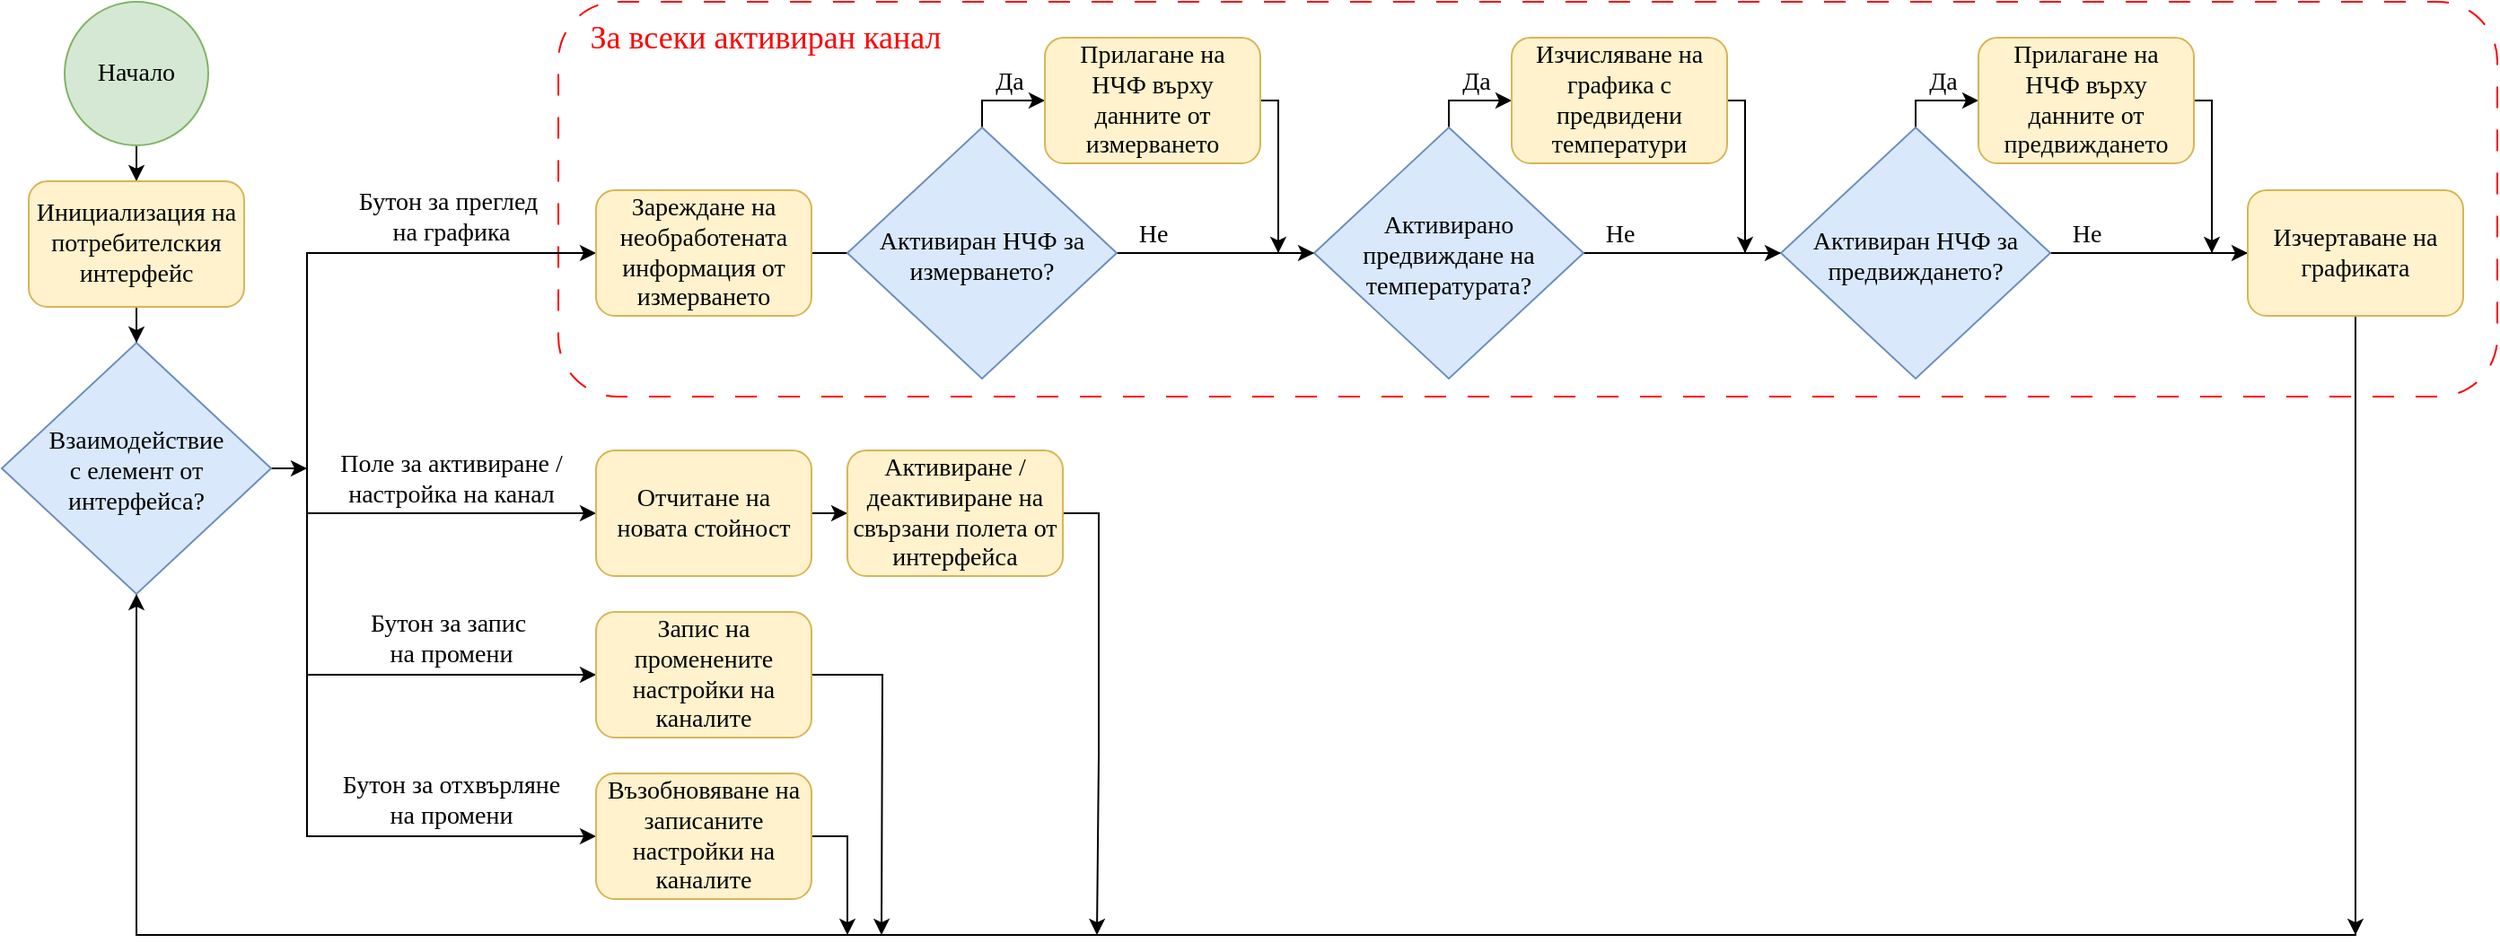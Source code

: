 <mxfile version="24.6.1" type="google">
  <diagram name="Page-1" id="pRJ9wv-TXC5aZPvmGpGn">
    <mxGraphModel grid="1" page="1" gridSize="10" guides="1" tooltips="1" connect="1" arrows="1" fold="1" pageScale="1" pageWidth="827" pageHeight="1169" math="0" shadow="0">
      <root>
        <mxCell id="0" />
        <mxCell id="1" parent="0" />
        <mxCell id="PCjDmUl9RRCxelBDHCm8-122" value="" style="rounded=1;whiteSpace=wrap;html=1;fontFamily=Times New Roman;fontSize=16;verticalAlign=top;fillColor=none;strokeColor=#FF0000;dashed=1;dashPattern=12 12;fontColor=#FF0000;align=left;" vertex="1" parent="1">
          <mxGeometry x="400" y="40" width="1080" height="220" as="geometry" />
        </mxCell>
        <mxCell id="PCjDmUl9RRCxelBDHCm8-1" style="edgeStyle=orthogonalEdgeStyle;rounded=0;orthogonalLoop=1;jettySize=auto;html=1;entryX=0.5;entryY=0;entryDx=0;entryDy=0;" edge="1" parent="1" source="PCjDmUl9RRCxelBDHCm8-2" target="PCjDmUl9RRCxelBDHCm8-4">
          <mxGeometry relative="1" as="geometry" />
        </mxCell>
        <mxCell id="PCjDmUl9RRCxelBDHCm8-2" value="&lt;font style=&quot;font-size: 14px;&quot;&gt;Начало&lt;/font&gt;" style="ellipse;whiteSpace=wrap;html=1;fontFamily=Times New Roman;fontSize=14;fillColor=#d5e8d4;strokeColor=#82b366;" vertex="1" parent="1">
          <mxGeometry x="125" y="40" width="80" height="80" as="geometry" />
        </mxCell>
        <mxCell id="PCjDmUl9RRCxelBDHCm8-3" style="edgeStyle=orthogonalEdgeStyle;rounded=0;orthogonalLoop=1;jettySize=auto;html=1;entryX=0.5;entryY=0;entryDx=0;entryDy=0;" edge="1" parent="1" source="PCjDmUl9RRCxelBDHCm8-4" target="PCjDmUl9RRCxelBDHCm8-12">
          <mxGeometry relative="1" as="geometry" />
        </mxCell>
        <mxCell id="PCjDmUl9RRCxelBDHCm8-4" value="Инициализация на потребителския интерфейс" style="rounded=1;whiteSpace=wrap;html=1;fontFamily=Times New Roman;fontSize=14;fillColor=#fff2cc;strokeColor=#d6b656;" vertex="1" parent="1">
          <mxGeometry x="105" y="140" width="120" height="70" as="geometry" />
        </mxCell>
        <mxCell id="PCjDmUl9RRCxelBDHCm8-110" style="edgeStyle=orthogonalEdgeStyle;rounded=0;orthogonalLoop=1;jettySize=auto;html=1;entryX=0;entryY=0.5;entryDx=0;entryDy=0;" edge="1" parent="1" source="PCjDmUl9RRCxelBDHCm8-12" target="PCjDmUl9RRCxelBDHCm8-63">
          <mxGeometry relative="1" as="geometry">
            <Array as="points">
              <mxPoint x="260" y="300" />
              <mxPoint x="260" y="325" />
            </Array>
          </mxGeometry>
        </mxCell>
        <mxCell id="PCjDmUl9RRCxelBDHCm8-111" style="edgeStyle=orthogonalEdgeStyle;rounded=0;orthogonalLoop=1;jettySize=auto;html=1;entryX=0;entryY=0.5;entryDx=0;entryDy=0;" edge="1" parent="1" source="PCjDmUl9RRCxelBDHCm8-12" target="PCjDmUl9RRCxelBDHCm8-57">
          <mxGeometry relative="1" as="geometry">
            <Array as="points">
              <mxPoint x="260" y="300" />
              <mxPoint x="260" y="415" />
            </Array>
          </mxGeometry>
        </mxCell>
        <mxCell id="PCjDmUl9RRCxelBDHCm8-112" style="edgeStyle=orthogonalEdgeStyle;rounded=0;orthogonalLoop=1;jettySize=auto;html=1;entryX=0;entryY=0.5;entryDx=0;entryDy=0;" edge="1" parent="1" source="PCjDmUl9RRCxelBDHCm8-12" target="PCjDmUl9RRCxelBDHCm8-60">
          <mxGeometry relative="1" as="geometry">
            <Array as="points">
              <mxPoint x="260" y="300" />
              <mxPoint x="260" y="505" />
            </Array>
          </mxGeometry>
        </mxCell>
        <mxCell id="PCjDmUl9RRCxelBDHCm8-113" style="edgeStyle=orthogonalEdgeStyle;rounded=0;orthogonalLoop=1;jettySize=auto;html=1;entryX=0;entryY=0.5;entryDx=0;entryDy=0;" edge="1" parent="1" source="PCjDmUl9RRCxelBDHCm8-12" target="PCjDmUl9RRCxelBDHCm8-38">
          <mxGeometry relative="1" as="geometry">
            <Array as="points">
              <mxPoint x="260" y="300" />
              <mxPoint x="260" y="180" />
            </Array>
          </mxGeometry>
        </mxCell>
        <mxCell id="PCjDmUl9RRCxelBDHCm8-114" style="edgeStyle=orthogonalEdgeStyle;rounded=0;orthogonalLoop=1;jettySize=auto;html=1;" edge="1" parent="1" source="PCjDmUl9RRCxelBDHCm8-12">
          <mxGeometry relative="1" as="geometry">
            <mxPoint x="260" y="300.0" as="targetPoint" />
          </mxGeometry>
        </mxCell>
        <mxCell id="PCjDmUl9RRCxelBDHCm8-12" value="&lt;div style=&quot;font-size: 14px;&quot;&gt;Взаимодействие&lt;/div&gt;&lt;div style=&quot;font-size: 14px;&quot;&gt;с елемент от интерфейса?&lt;br style=&quot;font-size: 14px;&quot;&gt;&lt;/div&gt;" style="rhombus;whiteSpace=wrap;html=1;fontSize=14;fontFamily=Times New Roman;fillColor=#dae8fc;strokeColor=#6c8ebf;verticalAlign=middle;horizontal=1;spacing=0;spacingTop=4;" vertex="1" parent="1">
          <mxGeometry x="90" y="230" width="150" height="140" as="geometry" />
        </mxCell>
        <mxCell id="PCjDmUl9RRCxelBDHCm8-36" value="&lt;div&gt;Бутон за преглед&amp;nbsp;&lt;/div&gt;&lt;div&gt;на графика&lt;/div&gt;" style="text;html=1;align=center;verticalAlign=middle;resizable=0;points=[];autosize=1;strokeColor=none;fillColor=none;fontFamily=Times New Roman;fontSize=14;" vertex="1" parent="1">
          <mxGeometry x="275" y="135" width="130" height="50" as="geometry" />
        </mxCell>
        <mxCell id="PCjDmUl9RRCxelBDHCm8-121" style="edgeStyle=orthogonalEdgeStyle;rounded=0;orthogonalLoop=1;jettySize=auto;html=1;" edge="1" parent="1" source="PCjDmUl9RRCxelBDHCm8-38">
          <mxGeometry relative="1" as="geometry">
            <mxPoint x="560" y="180" as="targetPoint" />
          </mxGeometry>
        </mxCell>
        <mxCell id="PCjDmUl9RRCxelBDHCm8-38" value="Зареждане на необработената информация от измерването" style="rounded=1;whiteSpace=wrap;html=1;fontFamily=Times New Roman;fontSize=14;fillColor=#fff2cc;strokeColor=#d6b656;" vertex="1" parent="1">
          <mxGeometry x="421" y="145" width="120" height="70" as="geometry" />
        </mxCell>
        <mxCell id="PCjDmUl9RRCxelBDHCm8-55" value="&lt;div&gt;Бутон за запис&amp;nbsp;&lt;/div&gt;&lt;div&gt;на промени&lt;br&gt;&lt;/div&gt;" style="text;html=1;align=center;verticalAlign=middle;resizable=0;points=[];autosize=1;strokeColor=none;fillColor=none;fontFamily=Times New Roman;fontSize=14;" vertex="1" parent="1">
          <mxGeometry x="285" y="370" width="110" height="50" as="geometry" />
        </mxCell>
        <mxCell id="PCjDmUl9RRCxelBDHCm8-119" style="edgeStyle=orthogonalEdgeStyle;rounded=0;orthogonalLoop=1;jettySize=auto;html=1;" edge="1" parent="1" source="PCjDmUl9RRCxelBDHCm8-57">
          <mxGeometry relative="1" as="geometry">
            <mxPoint x="580" y="560" as="targetPoint" />
          </mxGeometry>
        </mxCell>
        <mxCell id="PCjDmUl9RRCxelBDHCm8-57" value="Запис на променените настройки на каналите" style="rounded=1;whiteSpace=wrap;html=1;fontFamily=Times New Roman;fontSize=14;fillColor=#fff2cc;strokeColor=#d6b656;" vertex="1" parent="1">
          <mxGeometry x="421" y="380" width="120" height="70" as="geometry" />
        </mxCell>
        <mxCell id="PCjDmUl9RRCxelBDHCm8-59" value="&lt;div&gt;Бутон за отхвърляне&lt;/div&gt;&lt;div&gt;на промени&lt;/div&gt;" style="text;html=1;align=center;verticalAlign=middle;resizable=0;points=[];autosize=1;strokeColor=none;fillColor=none;fontFamily=Times New Roman;fontSize=14;" vertex="1" parent="1">
          <mxGeometry x="270" y="460" width="140" height="50" as="geometry" />
        </mxCell>
        <mxCell id="PCjDmUl9RRCxelBDHCm8-118" style="edgeStyle=orthogonalEdgeStyle;rounded=0;orthogonalLoop=1;jettySize=auto;html=1;" edge="1" parent="1" source="PCjDmUl9RRCxelBDHCm8-60">
          <mxGeometry relative="1" as="geometry">
            <mxPoint x="560.0" y="560" as="targetPoint" />
          </mxGeometry>
        </mxCell>
        <mxCell id="PCjDmUl9RRCxelBDHCm8-60" value="Възобновяване на записаните настройки на каналите" style="rounded=1;whiteSpace=wrap;html=1;fontFamily=Times New Roman;fontSize=14;fillColor=#fff2cc;strokeColor=#d6b656;" vertex="1" parent="1">
          <mxGeometry x="421" y="470" width="120" height="70" as="geometry" />
        </mxCell>
        <mxCell id="PCjDmUl9RRCxelBDHCm8-61" value="&lt;div&gt;Поле за активиране / &lt;br&gt;&lt;/div&gt;&lt;div&gt;настройка на канал&lt;br&gt;&lt;/div&gt;" style="text;html=1;align=center;verticalAlign=middle;resizable=0;points=[];autosize=1;strokeColor=none;fillColor=none;fontFamily=Times New Roman;fontSize=14;" vertex="1" parent="1">
          <mxGeometry x="265" y="281" width="150" height="50" as="geometry" />
        </mxCell>
        <mxCell id="PCjDmUl9RRCxelBDHCm8-62" style="edgeStyle=orthogonalEdgeStyle;rounded=0;orthogonalLoop=1;jettySize=auto;html=1;entryX=0;entryY=0.5;entryDx=0;entryDy=0;" edge="1" parent="1" source="PCjDmUl9RRCxelBDHCm8-63" target="PCjDmUl9RRCxelBDHCm8-64">
          <mxGeometry relative="1" as="geometry" />
        </mxCell>
        <mxCell id="PCjDmUl9RRCxelBDHCm8-63" value="&lt;div&gt;Отчитане на&lt;/div&gt;&lt;div&gt;новата стойност&lt;br&gt;&lt;/div&gt;" style="rounded=1;whiteSpace=wrap;html=1;fontFamily=Times New Roman;fontSize=14;fillColor=#fff2cc;strokeColor=#d6b656;" vertex="1" parent="1">
          <mxGeometry x="421" y="290" width="120" height="70" as="geometry" />
        </mxCell>
        <mxCell id="PCjDmUl9RRCxelBDHCm8-116" style="edgeStyle=orthogonalEdgeStyle;rounded=0;orthogonalLoop=1;jettySize=auto;html=1;" edge="1" parent="1" source="PCjDmUl9RRCxelBDHCm8-64">
          <mxGeometry relative="1" as="geometry">
            <mxPoint x="700.0" y="560" as="targetPoint" />
          </mxGeometry>
        </mxCell>
        <mxCell id="PCjDmUl9RRCxelBDHCm8-64" value="Активиране / деактивиране на свързани полета от интерфейса" style="rounded=1;whiteSpace=wrap;html=1;fontFamily=Times New Roman;fontSize=14;fillColor=#fff2cc;strokeColor=#d6b656;" vertex="1" parent="1">
          <mxGeometry x="561" y="290" width="120" height="70" as="geometry" />
        </mxCell>
        <mxCell id="PCjDmUl9RRCxelBDHCm8-73" style="edgeStyle=orthogonalEdgeStyle;rounded=0;orthogonalLoop=1;jettySize=auto;html=1;entryX=0;entryY=0.5;entryDx=0;entryDy=0;" edge="1" parent="1" source="PCjDmUl9RRCxelBDHCm8-65" target="PCjDmUl9RRCxelBDHCm8-66">
          <mxGeometry relative="1" as="geometry">
            <Array as="points">
              <mxPoint x="636" y="95" />
            </Array>
          </mxGeometry>
        </mxCell>
        <mxCell id="PCjDmUl9RRCxelBDHCm8-76" style="edgeStyle=orthogonalEdgeStyle;rounded=0;orthogonalLoop=1;jettySize=auto;html=1;endArrow=none;endFill=0;entryX=0;entryY=0.5;entryDx=0;entryDy=0;" edge="1" parent="1" source="PCjDmUl9RRCxelBDHCm8-65" target="PCjDmUl9RRCxelBDHCm8-90">
          <mxGeometry relative="1" as="geometry">
            <mxPoint x="821" y="180" as="targetPoint" />
          </mxGeometry>
        </mxCell>
        <mxCell id="PCjDmUl9RRCxelBDHCm8-65" value="Активиран НЧФ за измерването?" style="rhombus;whiteSpace=wrap;html=1;fontSize=14;fontFamily=Times New Roman;fillColor=#dae8fc;strokeColor=#6c8ebf;verticalAlign=middle;horizontal=1;spacing=0;spacingTop=4;" vertex="1" parent="1">
          <mxGeometry x="561" y="110" width="150" height="140" as="geometry" />
        </mxCell>
        <mxCell id="PCjDmUl9RRCxelBDHCm8-74" style="edgeStyle=orthogonalEdgeStyle;rounded=0;orthogonalLoop=1;jettySize=auto;html=1;entryX=0;entryY=0.5;entryDx=0;entryDy=0;" edge="1" parent="1" source="PCjDmUl9RRCxelBDHCm8-66" target="PCjDmUl9RRCxelBDHCm8-90">
          <mxGeometry relative="1" as="geometry">
            <mxPoint x="821" y="180" as="targetPoint" />
            <Array as="points">
              <mxPoint x="801" y="95" />
              <mxPoint x="801" y="180" />
            </Array>
          </mxGeometry>
        </mxCell>
        <mxCell id="PCjDmUl9RRCxelBDHCm8-106" style="edgeStyle=orthogonalEdgeStyle;rounded=0;orthogonalLoop=1;jettySize=auto;html=1;" edge="1" parent="1" source="PCjDmUl9RRCxelBDHCm8-66">
          <mxGeometry relative="1" as="geometry">
            <mxPoint x="801" y="180" as="targetPoint" />
            <Array as="points">
              <mxPoint x="801" y="95" />
            </Array>
          </mxGeometry>
        </mxCell>
        <mxCell id="PCjDmUl9RRCxelBDHCm8-66" value="&lt;div&gt;Прилагане на&lt;/div&gt;&lt;div&gt;НЧФ върху данните от измерването&lt;/div&gt;" style="rounded=1;whiteSpace=wrap;html=1;fontFamily=Times New Roman;fontSize=14;fillColor=#fff2cc;strokeColor=#d6b656;" vertex="1" parent="1">
          <mxGeometry x="671" y="60" width="120" height="70" as="geometry" />
        </mxCell>
        <mxCell id="PCjDmUl9RRCxelBDHCm8-75" value="Да" style="text;html=1;align=center;verticalAlign=middle;resizable=0;points=[];autosize=1;strokeColor=none;fillColor=none;fontFamily=Times New Roman;fontSize=14;" vertex="1" parent="1">
          <mxGeometry x="631" y="70" width="40" height="30" as="geometry" />
        </mxCell>
        <mxCell id="PCjDmUl9RRCxelBDHCm8-77" value="Не" style="text;html=1;align=center;verticalAlign=middle;resizable=0;points=[];autosize=1;strokeColor=none;fillColor=none;fontFamily=Times New Roman;fontSize=14;" vertex="1" parent="1">
          <mxGeometry x="711" y="155" width="40" height="30" as="geometry" />
        </mxCell>
        <mxCell id="PCjDmUl9RRCxelBDHCm8-88" style="edgeStyle=orthogonalEdgeStyle;rounded=0;orthogonalLoop=1;jettySize=auto;html=1;entryX=0;entryY=0.5;entryDx=0;entryDy=0;exitX=0.5;exitY=0;exitDx=0;exitDy=0;" edge="1" parent="1" source="PCjDmUl9RRCxelBDHCm8-90" target="PCjDmUl9RRCxelBDHCm8-92">
          <mxGeometry relative="1" as="geometry">
            <Array as="points">
              <mxPoint x="896" y="95" />
            </Array>
          </mxGeometry>
        </mxCell>
        <mxCell id="PCjDmUl9RRCxelBDHCm8-89" style="edgeStyle=orthogonalEdgeStyle;rounded=0;orthogonalLoop=1;jettySize=auto;html=1;endArrow=none;endFill=0;" edge="1" parent="1" source="PCjDmUl9RRCxelBDHCm8-90">
          <mxGeometry relative="1" as="geometry">
            <mxPoint x="1081" y="180" as="targetPoint" />
          </mxGeometry>
        </mxCell>
        <mxCell id="PCjDmUl9RRCxelBDHCm8-90" value="Активирано предвиждане на температурата?" style="rhombus;whiteSpace=wrap;html=1;fontSize=14;fontFamily=Times New Roman;fillColor=#dae8fc;strokeColor=#6c8ebf;verticalAlign=middle;horizontal=1;spacing=0;spacingTop=4;" vertex="1" parent="1">
          <mxGeometry x="821" y="110" width="150" height="140" as="geometry" />
        </mxCell>
        <mxCell id="PCjDmUl9RRCxelBDHCm8-91" style="edgeStyle=orthogonalEdgeStyle;rounded=0;orthogonalLoop=1;jettySize=auto;html=1;" edge="1" parent="1" source="PCjDmUl9RRCxelBDHCm8-92">
          <mxGeometry relative="1" as="geometry">
            <mxPoint x="1081" y="180" as="targetPoint" />
            <Array as="points">
              <mxPoint x="1061" y="95" />
              <mxPoint x="1061" y="180" />
            </Array>
          </mxGeometry>
        </mxCell>
        <mxCell id="PCjDmUl9RRCxelBDHCm8-105" style="edgeStyle=orthogonalEdgeStyle;rounded=0;orthogonalLoop=1;jettySize=auto;html=1;" edge="1" parent="1" source="PCjDmUl9RRCxelBDHCm8-92">
          <mxGeometry relative="1" as="geometry">
            <mxPoint x="1061" y="180" as="targetPoint" />
            <Array as="points">
              <mxPoint x="1061" y="95" />
            </Array>
          </mxGeometry>
        </mxCell>
        <mxCell id="PCjDmUl9RRCxelBDHCm8-92" value="Изчисляване на графика с предвидени температури" style="rounded=1;whiteSpace=wrap;html=1;fontFamily=Times New Roman;fontSize=14;fillColor=#fff2cc;strokeColor=#d6b656;" vertex="1" parent="1">
          <mxGeometry x="931" y="60" width="120" height="70" as="geometry" />
        </mxCell>
        <mxCell id="PCjDmUl9RRCxelBDHCm8-93" value="Да" style="text;html=1;align=center;verticalAlign=middle;resizable=0;points=[];autosize=1;strokeColor=none;fillColor=none;fontFamily=Times New Roman;fontSize=14;" vertex="1" parent="1">
          <mxGeometry x="891" y="70" width="40" height="30" as="geometry" />
        </mxCell>
        <mxCell id="PCjDmUl9RRCxelBDHCm8-94" value="Не" style="text;html=1;align=center;verticalAlign=middle;resizable=0;points=[];autosize=1;strokeColor=none;fillColor=none;fontFamily=Times New Roman;fontSize=14;" vertex="1" parent="1">
          <mxGeometry x="971" y="155" width="40" height="30" as="geometry" />
        </mxCell>
        <mxCell id="PCjDmUl9RRCxelBDHCm8-96" style="edgeStyle=orthogonalEdgeStyle;rounded=0;orthogonalLoop=1;jettySize=auto;html=1;entryX=0;entryY=0.5;entryDx=0;entryDy=0;" edge="1" parent="1" source="PCjDmUl9RRCxelBDHCm8-98" target="PCjDmUl9RRCxelBDHCm8-100">
          <mxGeometry relative="1" as="geometry">
            <Array as="points">
              <mxPoint x="1156" y="95" />
            </Array>
          </mxGeometry>
        </mxCell>
        <mxCell id="PCjDmUl9RRCxelBDHCm8-97" style="edgeStyle=orthogonalEdgeStyle;rounded=0;orthogonalLoop=1;jettySize=auto;html=1;endArrow=none;endFill=0;" edge="1" parent="1" source="PCjDmUl9RRCxelBDHCm8-98">
          <mxGeometry relative="1" as="geometry">
            <mxPoint x="1341" y="180" as="targetPoint" />
          </mxGeometry>
        </mxCell>
        <mxCell id="PCjDmUl9RRCxelBDHCm8-98" value="Активиран НЧФ за предвиждането?" style="rhombus;whiteSpace=wrap;html=1;fontSize=14;fontFamily=Times New Roman;fillColor=#dae8fc;strokeColor=#6c8ebf;verticalAlign=middle;horizontal=1;spacing=0;spacingTop=4;" vertex="1" parent="1">
          <mxGeometry x="1081" y="110" width="150" height="140" as="geometry" />
        </mxCell>
        <mxCell id="PCjDmUl9RRCxelBDHCm8-99" style="edgeStyle=orthogonalEdgeStyle;rounded=0;orthogonalLoop=1;jettySize=auto;html=1;" edge="1" parent="1" source="PCjDmUl9RRCxelBDHCm8-100">
          <mxGeometry relative="1" as="geometry">
            <mxPoint x="1341" y="180" as="targetPoint" />
            <Array as="points">
              <mxPoint x="1321" y="95" />
              <mxPoint x="1321" y="180" />
            </Array>
          </mxGeometry>
        </mxCell>
        <mxCell id="PCjDmUl9RRCxelBDHCm8-108" style="edgeStyle=orthogonalEdgeStyle;rounded=0;orthogonalLoop=1;jettySize=auto;html=1;" edge="1" parent="1" source="PCjDmUl9RRCxelBDHCm8-100">
          <mxGeometry relative="1" as="geometry">
            <mxPoint x="1321" y="180" as="targetPoint" />
            <Array as="points">
              <mxPoint x="1321" y="95" />
            </Array>
          </mxGeometry>
        </mxCell>
        <mxCell id="PCjDmUl9RRCxelBDHCm8-100" value="&lt;div&gt;Прилагане на&lt;/div&gt;&lt;div&gt;НЧФ върху данните от предвиждането&lt;br&gt;&lt;/div&gt;" style="rounded=1;whiteSpace=wrap;html=1;fontFamily=Times New Roman;fontSize=14;fillColor=#fff2cc;strokeColor=#d6b656;" vertex="1" parent="1">
          <mxGeometry x="1191" y="60" width="120" height="70" as="geometry" />
        </mxCell>
        <mxCell id="PCjDmUl9RRCxelBDHCm8-101" value="Да" style="text;html=1;align=center;verticalAlign=middle;resizable=0;points=[];autosize=1;strokeColor=none;fillColor=none;fontFamily=Times New Roman;fontSize=14;" vertex="1" parent="1">
          <mxGeometry x="1151" y="70" width="40" height="30" as="geometry" />
        </mxCell>
        <mxCell id="PCjDmUl9RRCxelBDHCm8-102" value="Не" style="text;html=1;align=center;verticalAlign=middle;resizable=0;points=[];autosize=1;strokeColor=none;fillColor=none;fontFamily=Times New Roman;fontSize=14;" vertex="1" parent="1">
          <mxGeometry x="1231" y="155" width="40" height="30" as="geometry" />
        </mxCell>
        <mxCell id="PCjDmUl9RRCxelBDHCm8-115" style="edgeStyle=orthogonalEdgeStyle;rounded=0;orthogonalLoop=1;jettySize=auto;html=1;entryX=0.5;entryY=1;entryDx=0;entryDy=0;exitX=0.5;exitY=1;exitDx=0;exitDy=0;" edge="1" parent="1" source="PCjDmUl9RRCxelBDHCm8-109" target="PCjDmUl9RRCxelBDHCm8-12">
          <mxGeometry relative="1" as="geometry">
            <Array as="points">
              <mxPoint x="1401" y="560" />
              <mxPoint x="165" y="560" />
            </Array>
          </mxGeometry>
        </mxCell>
        <mxCell id="PCjDmUl9RRCxelBDHCm8-120" style="edgeStyle=orthogonalEdgeStyle;rounded=0;orthogonalLoop=1;jettySize=auto;html=1;" edge="1" parent="1" source="PCjDmUl9RRCxelBDHCm8-109">
          <mxGeometry relative="1" as="geometry">
            <mxPoint x="1401" y="560" as="targetPoint" />
          </mxGeometry>
        </mxCell>
        <mxCell id="PCjDmUl9RRCxelBDHCm8-109" value="Изчертаване на графиката" style="rounded=1;whiteSpace=wrap;html=1;fontFamily=Times New Roman;fontSize=14;fillColor=#fff2cc;strokeColor=#d6b656;" vertex="1" parent="1">
          <mxGeometry x="1341" y="145" width="120" height="70" as="geometry" />
        </mxCell>
        <mxCell id="PCjDmUl9RRCxelBDHCm8-123" value="&lt;div&gt;&lt;font style=&quot;font-size: 18px;&quot;&gt;За всеки активиран канал&lt;/font&gt;&lt;/div&gt;" style="text;html=1;align=center;verticalAlign=middle;resizable=0;points=[];autosize=1;strokeColor=none;fillColor=none;fontFamily=Times New Roman;fontSize=18;fontColor=#FF0000;" vertex="1" parent="1">
          <mxGeometry x="405" y="40" width="220" height="40" as="geometry" />
        </mxCell>
      </root>
    </mxGraphModel>
  </diagram>
</mxfile>

